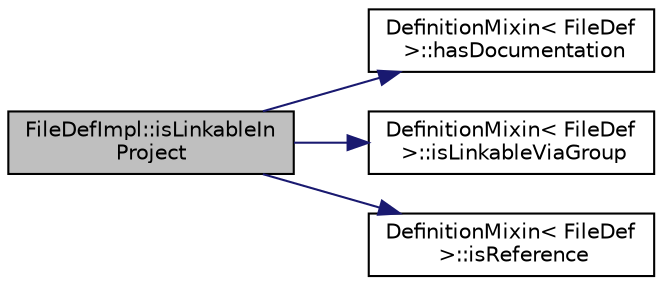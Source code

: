 digraph "FileDefImpl::isLinkableInProject"
{
 // LATEX_PDF_SIZE
  edge [fontname="Helvetica",fontsize="10",labelfontname="Helvetica",labelfontsize="10"];
  node [fontname="Helvetica",fontsize="10",shape=record];
  rankdir="LR";
  Node1 [label="FileDefImpl::isLinkableIn\lProject",height=0.2,width=0.4,color="black", fillcolor="grey75", style="filled", fontcolor="black",tooltip=" "];
  Node1 -> Node2 [color="midnightblue",fontsize="10",style="solid"];
  Node2 [label="DefinitionMixin\< FileDef\l \>::hasDocumentation",height=0.2,width=0.4,color="black", fillcolor="white", style="filled",URL="$classDefinitionMixin.html#a41ceab8b372a47ef408efadf43bdc31c",tooltip=" "];
  Node1 -> Node3 [color="midnightblue",fontsize="10",style="solid"];
  Node3 [label="DefinitionMixin\< FileDef\l \>::isLinkableViaGroup",height=0.2,width=0.4,color="black", fillcolor="white", style="filled",URL="$classDefinitionMixin.html#a6779f8c7c61ed1dad7cbe33cffaab292",tooltip=" "];
  Node1 -> Node4 [color="midnightblue",fontsize="10",style="solid"];
  Node4 [label="DefinitionMixin\< FileDef\l \>::isReference",height=0.2,width=0.4,color="black", fillcolor="white", style="filled",URL="$classDefinitionMixin.html#a4255a2bb5ac1e9f4f2cbe910c2c229ce",tooltip=" "];
}
